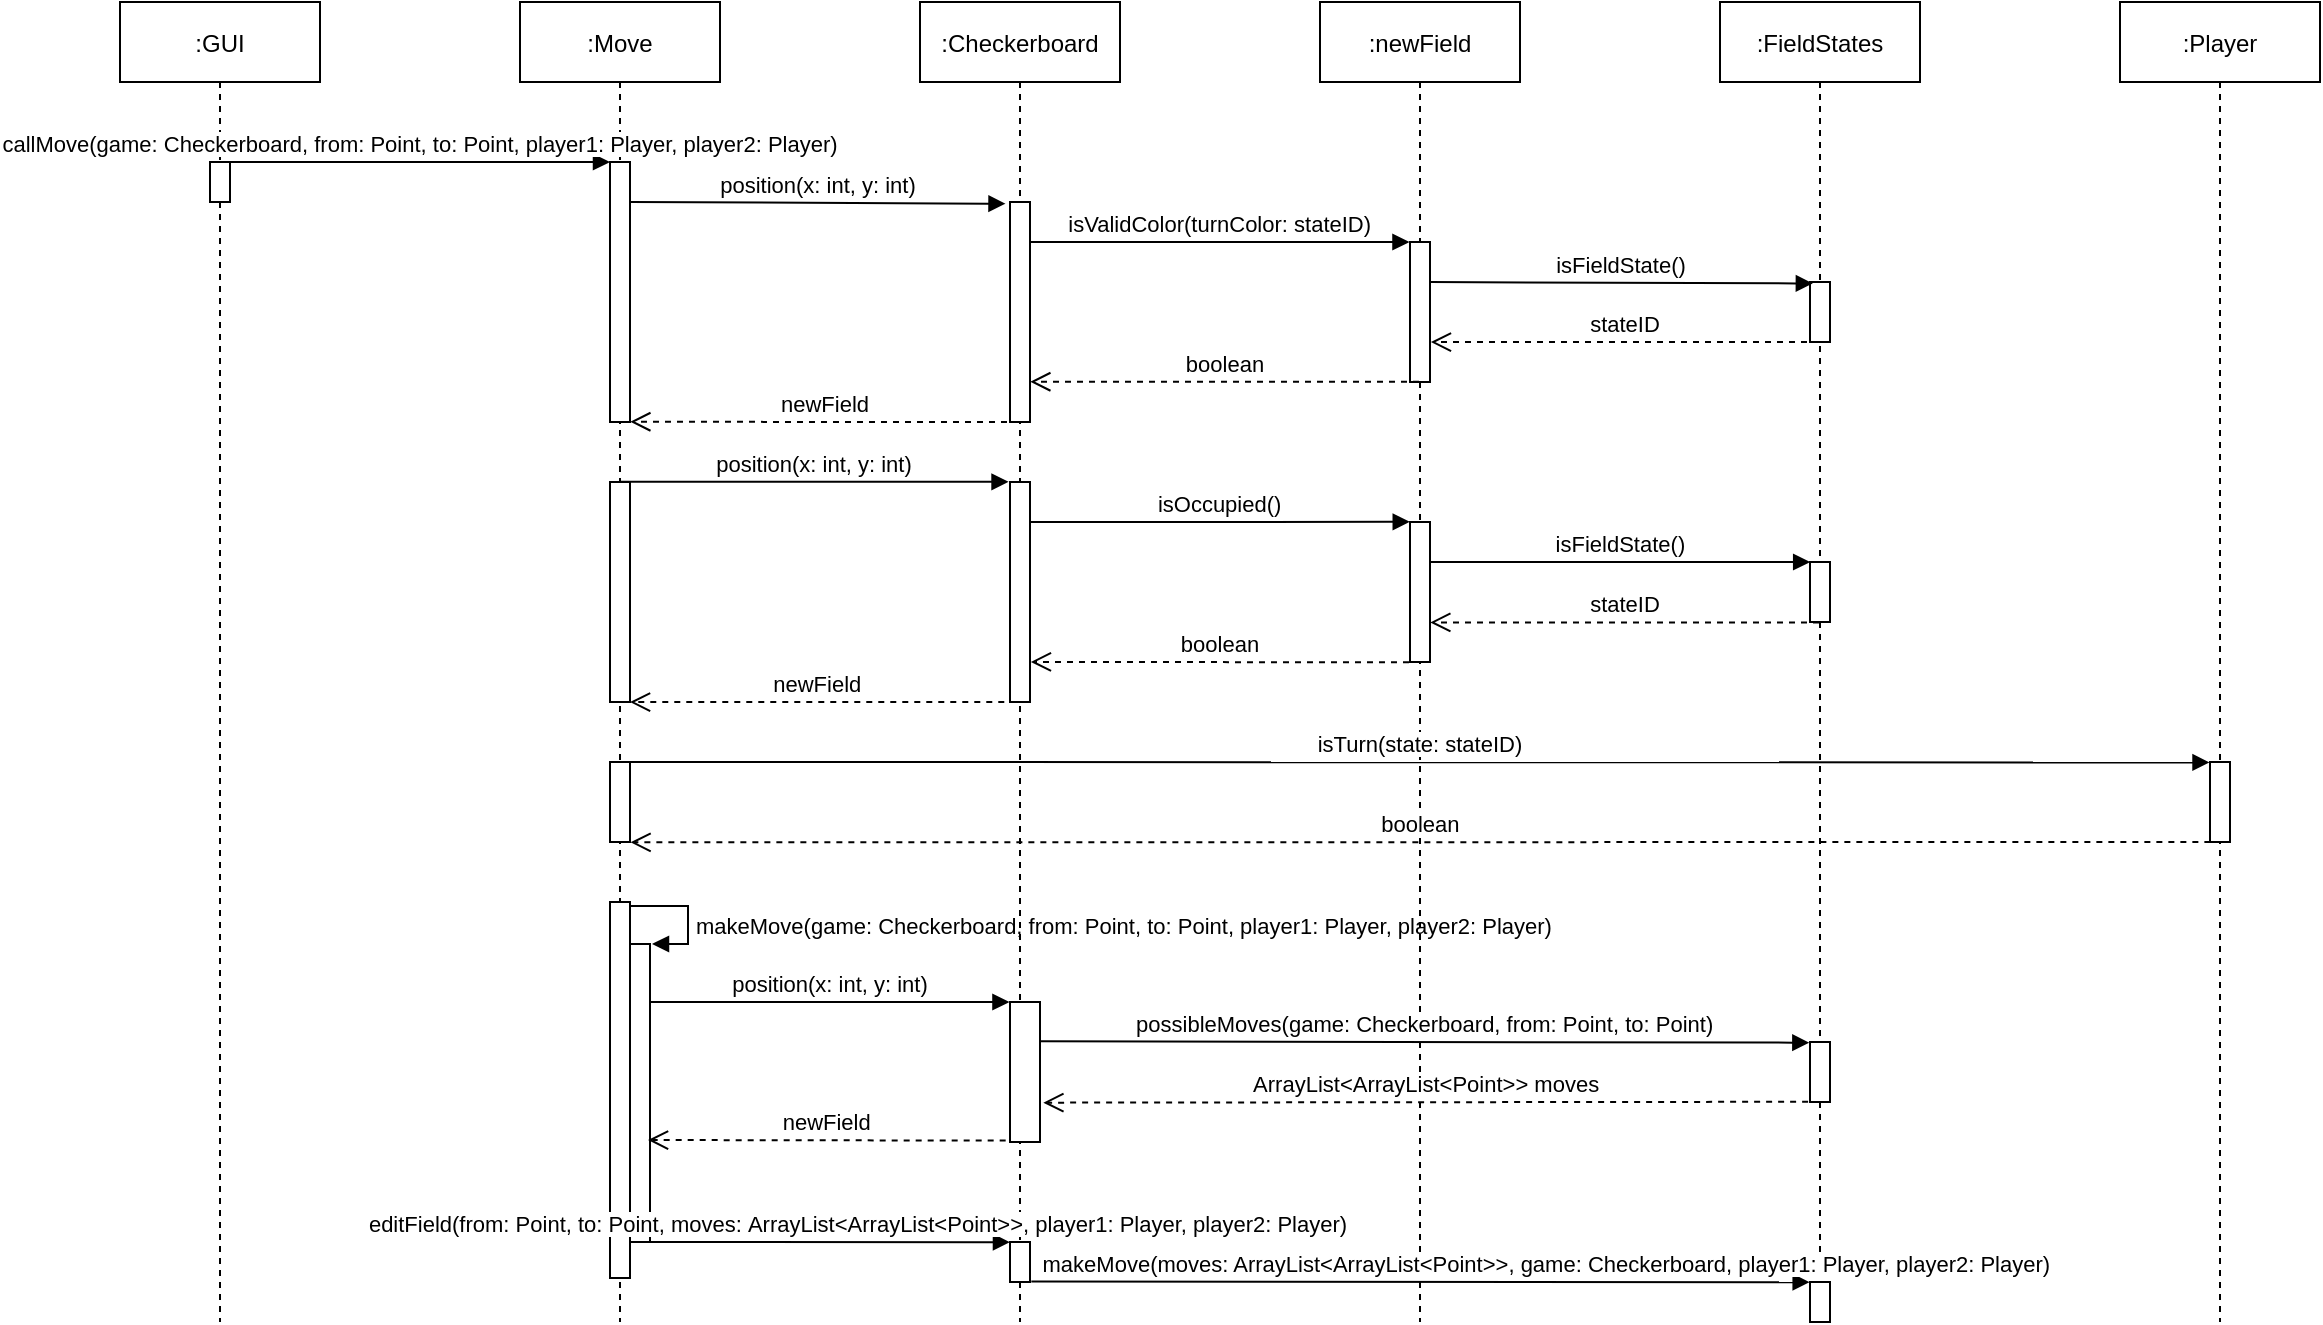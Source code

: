 <mxfile version="15.8.4" type="device"><diagram id="kgpKYQtTHZ0yAKxKKP6v" name="Page-1"><mxGraphModel dx="1395" dy="800" grid="0" gridSize="10" guides="1" tooltips="1" connect="1" arrows="1" fold="1" page="0" pageScale="1" pageWidth="827" pageHeight="1169" math="0" shadow="0"><root><mxCell id="0"/><mxCell id="1" parent="0"/><mxCell id="3nuBFxr9cyL0pnOWT2aG-1" value=":GUI" style="shape=umlLifeline;perimeter=lifelinePerimeter;container=1;collapsible=0;recursiveResize=0;rounded=0;shadow=0;strokeWidth=1;" parent="1" vertex="1"><mxGeometry x="70" y="80" width="100" height="660" as="geometry"/></mxCell><mxCell id="3nuBFxr9cyL0pnOWT2aG-2" value="" style="points=[];perimeter=orthogonalPerimeter;rounded=0;shadow=0;strokeWidth=1;" parent="3nuBFxr9cyL0pnOWT2aG-1" vertex="1"><mxGeometry x="45" y="80" width="10" height="20" as="geometry"/></mxCell><mxCell id="3nuBFxr9cyL0pnOWT2aG-5" value=":Move" style="shape=umlLifeline;perimeter=lifelinePerimeter;container=1;collapsible=0;recursiveResize=0;rounded=0;shadow=0;strokeWidth=1;" parent="1" vertex="1"><mxGeometry x="270" y="80" width="100" height="660" as="geometry"/></mxCell><mxCell id="3nuBFxr9cyL0pnOWT2aG-6" value="" style="points=[];perimeter=orthogonalPerimeter;rounded=0;shadow=0;strokeWidth=1;" parent="3nuBFxr9cyL0pnOWT2aG-5" vertex="1"><mxGeometry x="45" y="80" width="10" height="130" as="geometry"/></mxCell><mxCell id="9idx7JiG6WIkru18E7P0-32" value="position(x: int, y: int)" style="verticalAlign=bottom;endArrow=block;shadow=0;strokeWidth=1;entryX=0.057;entryY=-0.006;entryDx=0;entryDy=0;entryPerimeter=0;exitX=1.282;exitY=0.052;exitDx=0;exitDy=0;exitPerimeter=0;" parent="3nuBFxr9cyL0pnOWT2aG-5" edge="1"><mxGeometry relative="1" as="geometry"><mxPoint x="55.0" y="100.0" as="sourcePoint"/><mxPoint x="242.75" y="100.86" as="targetPoint"/></mxGeometry></mxCell><mxCell id="9idx7JiG6WIkru18E7P0-37" value="newField" style="verticalAlign=bottom;endArrow=open;dashed=1;endSize=8;exitX=-0.057;exitY=0.768;shadow=0;strokeWidth=1;entryX=1.229;entryY=0.743;entryDx=0;entryDy=0;entryPerimeter=0;exitDx=0;exitDy=0;exitPerimeter=0;" parent="3nuBFxr9cyL0pnOWT2aG-5" edge="1"><mxGeometry relative="1" as="geometry"><mxPoint x="55" y="350.04" as="targetPoint"/><mxPoint x="242.14" y="350" as="sourcePoint"/></mxGeometry></mxCell><mxCell id="9idx7JiG6WIkru18E7P0-42" value="" style="points=[];perimeter=orthogonalPerimeter;rounded=0;shadow=0;strokeWidth=1;" parent="3nuBFxr9cyL0pnOWT2aG-5" vertex="1"><mxGeometry x="45" y="240" width="10" height="110" as="geometry"/></mxCell><mxCell id="pVzNIU_XPQpe8JMhANNM-16" value="" style="points=[];perimeter=orthogonalPerimeter;rounded=0;shadow=0;strokeWidth=1;" parent="3nuBFxr9cyL0pnOWT2aG-5" vertex="1"><mxGeometry x="45" y="450" width="10" height="188" as="geometry"/></mxCell><mxCell id="9idx7JiG6WIkru18E7P0-24" value="makeMove(game: Checkerboard,&amp;nbsp;from:&amp;nbsp;Point, to: Point,&amp;nbsp;player1:&amp;nbsp;Player,&amp;nbsp;player2:&amp;nbsp;Player)" style="edgeStyle=orthogonalEdgeStyle;html=1;align=left;spacingLeft=2;endArrow=block;rounded=0;" parent="3nuBFxr9cyL0pnOWT2aG-5" source="pVzNIU_XPQpe8JMhANNM-16" edge="1"><mxGeometry x="0.181" relative="1" as="geometry"><mxPoint x="55" y="380" as="sourcePoint"/><Array as="points"><mxPoint x="84" y="452"/><mxPoint x="84" y="471"/><mxPoint x="66" y="471"/></Array><mxPoint x="66" y="471" as="targetPoint"/><mxPoint as="offset"/></mxGeometry></mxCell><mxCell id="dIk-UDCMB-9W1fig5CQ9-1" value="" style="points=[];perimeter=orthogonalPerimeter;rounded=0;shadow=0;strokeWidth=1;" vertex="1" parent="3nuBFxr9cyL0pnOWT2aG-5"><mxGeometry x="55" y="471" width="10" height="149" as="geometry"/></mxCell><mxCell id="3nuBFxr9cyL0pnOWT2aG-8" value="callMove(game: Checkerboard, from: Point, to: Point, player1: Player, player2: Player)" style="verticalAlign=bottom;endArrow=block;entryX=0;entryY=0;shadow=0;strokeWidth=1;" parent="1" source="3nuBFxr9cyL0pnOWT2aG-2" target="3nuBFxr9cyL0pnOWT2aG-6" edge="1"><mxGeometry relative="1" as="geometry"><mxPoint x="275" y="160" as="sourcePoint"/></mxGeometry></mxCell><mxCell id="9idx7JiG6WIkru18E7P0-1" value=":newField" style="shape=umlLifeline;perimeter=lifelinePerimeter;container=1;collapsible=0;recursiveResize=0;rounded=0;shadow=0;strokeWidth=1;" parent="1" vertex="1"><mxGeometry x="670" y="80" width="100" height="660" as="geometry"/></mxCell><mxCell id="9idx7JiG6WIkru18E7P0-2" value="" style="points=[];perimeter=orthogonalPerimeter;rounded=0;shadow=0;strokeWidth=1;" parent="9idx7JiG6WIkru18E7P0-1" vertex="1"><mxGeometry x="45" y="120" width="10" height="70" as="geometry"/></mxCell><mxCell id="9idx7JiG6WIkru18E7P0-3" value=":FieldStates" style="shape=umlLifeline;perimeter=lifelinePerimeter;container=1;collapsible=0;recursiveResize=0;rounded=0;shadow=0;strokeWidth=1;" parent="1" vertex="1"><mxGeometry x="870" y="80" width="100" height="660" as="geometry"/></mxCell><mxCell id="9idx7JiG6WIkru18E7P0-4" value="" style="points=[];perimeter=orthogonalPerimeter;rounded=0;shadow=0;strokeWidth=1;" parent="9idx7JiG6WIkru18E7P0-3" vertex="1"><mxGeometry x="45" y="140" width="10" height="30" as="geometry"/></mxCell><mxCell id="9idx7JiG6WIkru18E7P0-40" value="" style="points=[];perimeter=orthogonalPerimeter;rounded=0;shadow=0;strokeWidth=1;" parent="9idx7JiG6WIkru18E7P0-3" vertex="1"><mxGeometry x="45" y="280" width="10" height="30" as="geometry"/></mxCell><mxCell id="pVzNIU_XPQpe8JMhANNM-11" value="" style="points=[];perimeter=orthogonalPerimeter;rounded=0;shadow=0;strokeWidth=1;fontStyle=1" parent="9idx7JiG6WIkru18E7P0-3" vertex="1"><mxGeometry x="45" y="520" width="10" height="30" as="geometry"/></mxCell><mxCell id="pVzNIU_XPQpe8JMhANNM-12" value="" style="points=[];perimeter=orthogonalPerimeter;rounded=0;shadow=0;strokeWidth=1;" parent="9idx7JiG6WIkru18E7P0-3" vertex="1"><mxGeometry x="45" y="640" width="10" height="20" as="geometry"/></mxCell><mxCell id="9idx7JiG6WIkru18E7P0-10" value="isValidColor(turnColor: stateID)" style="verticalAlign=bottom;endArrow=block;shadow=0;strokeWidth=1;exitX=1.034;exitY=0.182;exitDx=0;exitDy=0;exitPerimeter=0;entryX=-0.026;entryY=0;entryDx=0;entryDy=0;entryPerimeter=0;" parent="1" source="9idx7JiG6WIkru18E7P0-30" target="9idx7JiG6WIkru18E7P0-2" edge="1"><mxGeometry relative="1" as="geometry"><mxPoint x="530" y="200" as="sourcePoint"/><mxPoint x="710" y="209" as="targetPoint"/></mxGeometry></mxCell><mxCell id="9idx7JiG6WIkru18E7P0-12" value="isFieldState()" style="verticalAlign=bottom;endArrow=block;shadow=0;strokeWidth=1;entryX=0.143;entryY=0.024;entryDx=0;entryDy=0;entryPerimeter=0;exitX=1;exitY=0.286;exitDx=0;exitDy=0;exitPerimeter=0;" parent="1" source="9idx7JiG6WIkru18E7P0-2" target="9idx7JiG6WIkru18E7P0-4" edge="1"><mxGeometry relative="1" as="geometry"><mxPoint x="730" y="240" as="sourcePoint"/><mxPoint x="740" y="200.29" as="targetPoint"/><Array as="points"/></mxGeometry></mxCell><mxCell id="9idx7JiG6WIkru18E7P0-17" value="stateID" style="verticalAlign=bottom;endArrow=open;dashed=1;endSize=8;shadow=0;strokeWidth=1;entryX=1.044;entryY=0.715;entryDx=0;entryDy=0;entryPerimeter=0;" parent="1" source="9idx7JiG6WIkru18E7P0-3" target="9idx7JiG6WIkru18E7P0-2" edge="1"><mxGeometry relative="1" as="geometry"><mxPoint x="730" y="250" as="targetPoint"/><mxPoint x="725" y="229.71" as="sourcePoint"/></mxGeometry></mxCell><mxCell id="9idx7JiG6WIkru18E7P0-29" value=":Checkerboard" style="shape=umlLifeline;perimeter=lifelinePerimeter;container=1;collapsible=0;recursiveResize=0;rounded=0;shadow=0;strokeWidth=1;" parent="1" vertex="1"><mxGeometry x="470" y="80" width="100" height="660" as="geometry"/></mxCell><mxCell id="9idx7JiG6WIkru18E7P0-30" value="" style="points=[];perimeter=orthogonalPerimeter;rounded=0;shadow=0;strokeWidth=1;" parent="9idx7JiG6WIkru18E7P0-29" vertex="1"><mxGeometry x="45" y="100" width="10" height="110" as="geometry"/></mxCell><mxCell id="9idx7JiG6WIkru18E7P0-34" value="" style="points=[];perimeter=orthogonalPerimeter;rounded=0;shadow=0;strokeWidth=1;" parent="9idx7JiG6WIkru18E7P0-29" vertex="1"><mxGeometry x="45" y="240" width="10" height="110" as="geometry"/></mxCell><mxCell id="9idx7JiG6WIkru18E7P0-38" value="" style="points=[];perimeter=orthogonalPerimeter;rounded=0;shadow=0;strokeWidth=1;" parent="9idx7JiG6WIkru18E7P0-29" vertex="1"><mxGeometry x="45" y="500" width="15" height="70" as="geometry"/></mxCell><mxCell id="pVzNIU_XPQpe8JMhANNM-8" value="" style="points=[];perimeter=orthogonalPerimeter;rounded=0;shadow=0;strokeWidth=1;" parent="9idx7JiG6WIkru18E7P0-29" vertex="1"><mxGeometry x="45" y="620" width="10" height="20" as="geometry"/></mxCell><mxCell id="9idx7JiG6WIkru18E7P0-35" value="position(x: int, y: int)" style="verticalAlign=bottom;endArrow=block;shadow=0;strokeWidth=1;entryX=-0.073;entryY=-0.001;entryDx=0;entryDy=0;entryPerimeter=0;" parent="1" source="3nuBFxr9cyL0pnOWT2aG-5" target="9idx7JiG6WIkru18E7P0-34" edge="1"><mxGeometry relative="1" as="geometry"><mxPoint x="330" y="280" as="sourcePoint"/><mxPoint x="508" y="300" as="targetPoint"/></mxGeometry></mxCell><mxCell id="9idx7JiG6WIkru18E7P0-13" value="isOccupied()" style="verticalAlign=bottom;endArrow=block;shadow=0;strokeWidth=1;entryX=-0.012;entryY=-0.001;entryDx=0;entryDy=0;entryPerimeter=0;exitX=0.981;exitY=0.182;exitDx=0;exitDy=0;exitPerimeter=0;" parent="1" source="9idx7JiG6WIkru18E7P0-34" target="9idx7JiG6WIkru18E7P0-27" edge="1"><mxGeometry relative="1" as="geometry"><mxPoint x="525" y="360" as="sourcePoint"/><mxPoint x="710" y="360" as="targetPoint"/></mxGeometry></mxCell><mxCell id="9idx7JiG6WIkru18E7P0-27" value="" style="points=[];perimeter=orthogonalPerimeter;rounded=0;shadow=0;strokeWidth=1;" parent="1" vertex="1"><mxGeometry x="715" y="340" width="10" height="70" as="geometry"/></mxCell><mxCell id="9idx7JiG6WIkru18E7P0-19" value="stateID" style="verticalAlign=bottom;endArrow=open;dashed=1;endSize=8;shadow=0;strokeWidth=1;entryX=1.013;entryY=0.717;entryDx=0;entryDy=0;entryPerimeter=0;" parent="1" source="9idx7JiG6WIkru18E7P0-3" target="9idx7JiG6WIkru18E7P0-27" edge="1"><mxGeometry relative="1" as="geometry"><mxPoint x="725" y="370" as="targetPoint"/><mxPoint x="949.5" y="419.15" as="sourcePoint"/></mxGeometry></mxCell><mxCell id="9idx7JiG6WIkru18E7P0-18" value="isFieldState()" style="verticalAlign=bottom;endArrow=block;shadow=0;strokeWidth=1;exitX=1.021;exitY=0.286;exitDx=0;exitDy=0;exitPerimeter=0;entryX=0.009;entryY=0;entryDx=0;entryDy=0;entryPerimeter=0;" parent="1" source="9idx7JiG6WIkru18E7P0-27" target="9idx7JiG6WIkru18E7P0-40" edge="1"><mxGeometry relative="1" as="geometry"><mxPoint x="725" y="340.0" as="sourcePoint"/><mxPoint x="949.5" y="389.89" as="targetPoint"/><Array as="points"><mxPoint x="760" y="360"/></Array></mxGeometry></mxCell><mxCell id="9idx7JiG6WIkru18E7P0-14" value="boolean" style="verticalAlign=bottom;endArrow=open;dashed=1;endSize=8;shadow=0;strokeWidth=1;entryX=1.014;entryY=0.817;entryDx=0;entryDy=0;entryPerimeter=0;" parent="1" source="9idx7JiG6WIkru18E7P0-1" target="9idx7JiG6WIkru18E7P0-30" edge="1"><mxGeometry relative="1" as="geometry"><mxPoint x="550" y="250" as="targetPoint"/><mxPoint x="715" y="250.0" as="sourcePoint"/></mxGeometry></mxCell><mxCell id="9idx7JiG6WIkru18E7P0-33" value="newField" style="verticalAlign=bottom;endArrow=open;dashed=1;endSize=8;shadow=0;strokeWidth=1;entryX=1.015;entryY=0.999;entryDx=0;entryDy=0;entryPerimeter=0;" parent="1" source="9idx7JiG6WIkru18E7P0-29" target="3nuBFxr9cyL0pnOWT2aG-6" edge="1"><mxGeometry relative="1" as="geometry"><mxPoint x="325.0" y="270" as="targetPoint"/><mxPoint x="512.18" y="270.72" as="sourcePoint"/><Array as="points"><mxPoint x="450" y="290"/></Array></mxGeometry></mxCell><mxCell id="9idx7JiG6WIkru18E7P0-15" value="boolean" style="verticalAlign=bottom;endArrow=open;dashed=1;endSize=8;exitX=-0.05;exitY=1.002;shadow=0;strokeWidth=1;exitDx=0;exitDy=0;exitPerimeter=0;entryX=1.043;entryY=0.818;entryDx=0;entryDy=0;entryPerimeter=0;" parent="1" source="9idx7JiG6WIkru18E7P0-27" target="9idx7JiG6WIkru18E7P0-34" edge="1"><mxGeometry relative="1" as="geometry"><mxPoint x="530" y="410" as="targetPoint"/><mxPoint x="715" y="360.0" as="sourcePoint"/></mxGeometry></mxCell><mxCell id="pVzNIU_XPQpe8JMhANNM-1" value="ArrayList&lt;ArrayList&lt;Point&gt;&gt; moves" style="verticalAlign=bottom;endArrow=open;dashed=1;endSize=8;shadow=0;strokeWidth=1;exitX=-0.094;exitY=0.996;exitDx=0;exitDy=0;exitPerimeter=0;entryX=1.111;entryY=0.719;entryDx=0;entryDy=0;entryPerimeter=0;" parent="1" source="pVzNIU_XPQpe8JMhANNM-11" target="9idx7JiG6WIkru18E7P0-38" edge="1"><mxGeometry relative="1" as="geometry"><mxPoint x="530" y="629" as="targetPoint"/><mxPoint x="949.5" y="554" as="sourcePoint"/><Array as="points"/></mxGeometry></mxCell><mxCell id="pVzNIU_XPQpe8JMhANNM-7" value="possibleMoves(game: Checkerboard, from: Point, to: Point)" style="verticalAlign=bottom;endArrow=block;shadow=0;strokeWidth=1;exitX=1.022;exitY=0.281;exitDx=0;exitDy=0;exitPerimeter=0;entryX=-0.033;entryY=0.011;entryDx=0;entryDy=0;entryPerimeter=0;" parent="1" source="9idx7JiG6WIkru18E7P0-38" target="pVzNIU_XPQpe8JMhANNM-11" edge="1"><mxGeometry relative="1" as="geometry"><mxPoint x="530" y="530" as="sourcePoint"/><mxPoint x="744.88" y="520.0" as="targetPoint"/><Array as="points"/></mxGeometry></mxCell><mxCell id="pVzNIU_XPQpe8JMhANNM-20" value=":Player" style="shape=umlLifeline;perimeter=lifelinePerimeter;container=1;collapsible=0;recursiveResize=0;rounded=0;shadow=0;strokeWidth=1;" parent="1" vertex="1"><mxGeometry x="1070" y="80" width="100" height="660" as="geometry"/></mxCell><mxCell id="9idx7JiG6WIkru18E7P0-39" value="position(x: int, y: int)" style="verticalAlign=bottom;endArrow=block;shadow=0;strokeWidth=1;entryX=-0.018;entryY=0;entryDx=0;entryDy=0;entryPerimeter=0;" parent="1" target="9idx7JiG6WIkru18E7P0-38" edge="1"><mxGeometry relative="1" as="geometry"><mxPoint x="335" y="580" as="sourcePoint"/><mxPoint x="510" y="580" as="targetPoint"/><Array as="points"/></mxGeometry></mxCell><mxCell id="pVzNIU_XPQpe8JMhANNM-5" value="newField" style="verticalAlign=bottom;endArrow=open;dashed=1;endSize=8;shadow=0;strokeWidth=1;exitX=-0.144;exitY=0.99;exitDx=0;exitDy=0;exitPerimeter=0;" parent="1" source="9idx7JiG6WIkru18E7P0-38" edge="1"><mxGeometry relative="1" as="geometry"><mxPoint x="334" y="649" as="targetPoint"/><mxPoint x="510" y="660" as="sourcePoint"/></mxGeometry></mxCell><mxCell id="pVzNIU_XPQpe8JMhANNM-9" value="editField(from: Point, to: Point, moves: ArrayList&lt;ArrayList&lt;Point&gt;&gt;, player1: Player, player2: Player)" style="verticalAlign=bottom;endArrow=block;shadow=0;strokeWidth=1;entryX=-0.002;entryY=0.005;entryDx=0;entryDy=0;entryPerimeter=0;" parent="1" target="pVzNIU_XPQpe8JMhANNM-8" edge="1"><mxGeometry x="0.157" relative="1" as="geometry"><mxPoint x="335" y="700" as="sourcePoint"/><mxPoint x="515" y="630.5" as="targetPoint"/><mxPoint as="offset"/></mxGeometry></mxCell><mxCell id="pVzNIU_XPQpe8JMhANNM-10" value="makeMove(moves: ArrayList&lt;ArrayList&lt;Point&gt;&gt;, game: Checkerboard, player1: Player, player2: Player)" style="verticalAlign=bottom;endArrow=block;shadow=0;strokeWidth=1;exitX=1.067;exitY=0.99;exitDx=0;exitDy=0;exitPerimeter=0;entryX=-0.017;entryY=0.005;entryDx=0;entryDy=0;entryPerimeter=0;" parent="1" source="pVzNIU_XPQpe8JMhANNM-8" target="pVzNIU_XPQpe8JMhANNM-12" edge="1"><mxGeometry x="0.323" relative="1" as="geometry"><mxPoint x="530" y="650" as="sourcePoint"/><mxPoint x="910" y="720" as="targetPoint"/><Array as="points"/><mxPoint as="offset"/></mxGeometry></mxCell><mxCell id="pVzNIU_XPQpe8JMhANNM-35" value="" style="points=[];perimeter=orthogonalPerimeter;rounded=0;shadow=0;strokeWidth=1;" parent="1" vertex="1"><mxGeometry x="315" y="460" width="10" height="40" as="geometry"/></mxCell><mxCell id="pVzNIU_XPQpe8JMhANNM-36" value="isTurn(state: stateID)" style="verticalAlign=bottom;endArrow=block;shadow=0;strokeWidth=1;exitX=0.98;exitY=0.18;exitDx=0;exitDy=0;exitPerimeter=0;entryX=-0.024;entryY=0.006;entryDx=0;entryDy=0;entryPerimeter=0;" parent="1" target="pVzNIU_XPQpe8JMhANNM-37" edge="1"><mxGeometry relative="1" as="geometry"><mxPoint x="325" y="460" as="sourcePoint"/><mxPoint x="1119.5" y="460" as="targetPoint"/></mxGeometry></mxCell><mxCell id="pVzNIU_XPQpe8JMhANNM-37" value="" style="points=[];perimeter=orthogonalPerimeter;rounded=0;shadow=0;strokeWidth=1;" parent="1" vertex="1"><mxGeometry x="1115" y="460" width="10" height="40" as="geometry"/></mxCell><mxCell id="pVzNIU_XPQpe8JMhANNM-38" value="boolean" style="verticalAlign=bottom;endArrow=open;dashed=1;endSize=8;exitX=-0.05;exitY=1.002;shadow=0;strokeWidth=1;exitDx=0;exitDy=0;exitPerimeter=0;entryX=1.026;entryY=1.004;entryDx=0;entryDy=0;entryPerimeter=0;" parent="1" target="pVzNIU_XPQpe8JMhANNM-35" edge="1"><mxGeometry relative="1" as="geometry"><mxPoint x="330" y="500" as="targetPoint"/><mxPoint x="1115.18" y="500" as="sourcePoint"/></mxGeometry></mxCell></root></mxGraphModel></diagram></mxfile>